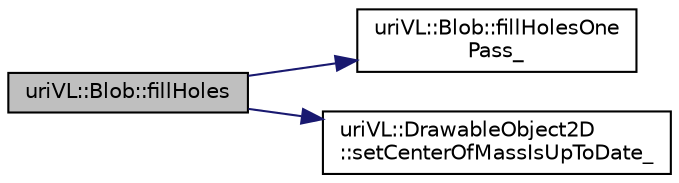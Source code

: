 digraph "uriVL::Blob::fillHoles"
{
  edge [fontname="Helvetica",fontsize="10",labelfontname="Helvetica",labelfontsize="10"];
  node [fontname="Helvetica",fontsize="10",shape=record];
  rankdir="LR";
  Node1 [label="uriVL::Blob::fillHoles",height=0.2,width=0.4,color="black", fillcolor="grey75", style="filled", fontcolor="black"];
  Node1 -> Node2 [color="midnightblue",fontsize="10",style="solid",fontname="Helvetica"];
  Node2 [label="uriVL::Blob::fillHolesOne\lPass_",height=0.2,width=0.4,color="black", fillcolor="white", style="filled",URL="$classuriVL_1_1Blob.html#ae3683e0f4ac90f8b104737f63670aac1",tooltip="helper func of fillHoles "];
  Node1 -> Node3 [color="midnightblue",fontsize="10",style="solid",fontname="Helvetica"];
  Node3 [label="uriVL::DrawableObject2D\l::setCenterOfMassIsUpToDate_",height=0.2,width=0.4,color="black", fillcolor="white", style="filled",URL="$classuriVL_1_1DrawableObject2D.html#ab8a7aea3fe0aded7516849a167b5ee00",tooltip="Allows a child class whose content has been changed to force recomputation of the center of mass..."];
}
